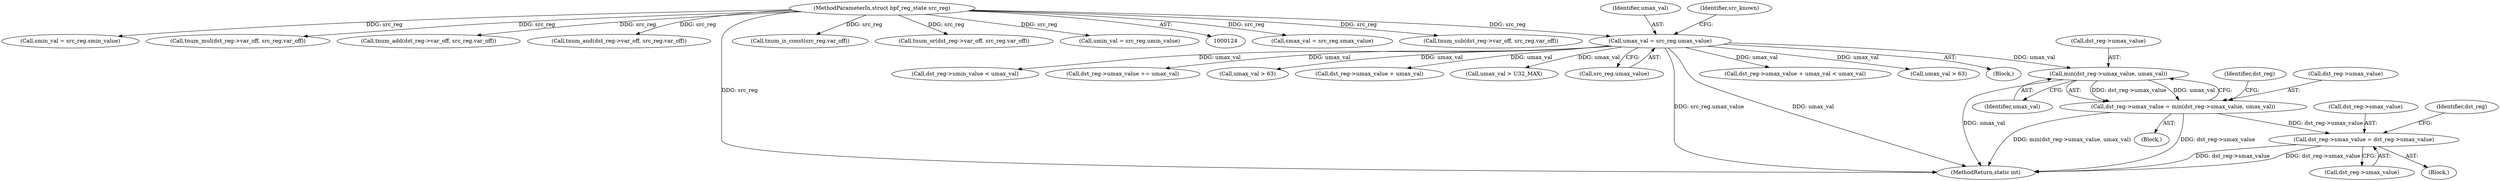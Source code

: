 digraph "0_linux_0c17d1d2c61936401f4702e1846e2c19b200f958@pointer" {
"1000492" [label="(Call,min(dst_reg->umax_value, umax_val))"];
"1000176" [label="(Call,umax_val = src_reg.umax_value)"];
"1000128" [label="(MethodParameterIn,struct bpf_reg_state src_reg)"];
"1000488" [label="(Call,dst_reg->umax_value = min(dst_reg->umax_value, umax_val))"];
"1000527" [label="(Call,dst_reg->smax_value = dst_reg->umax_value)"];
"1000166" [label="(Call,smax_val = src_reg.smax_value)"];
"1000501" [label="(Identifier,dst_reg)"];
"1000129" [label="(Block,)"];
"1000492" [label="(Call,min(dst_reg->umax_value, umax_val))"];
"1000128" [label="(MethodParameterIn,struct bpf_reg_state src_reg)"];
"1000352" [label="(Call,tnum_sub(dst_reg->var_off, src_reg.var_off))"];
"1000528" [label="(Call,dst_reg->smax_value)"];
"1000161" [label="(Call,smin_val = src_reg.smin_value)"];
"1000365" [label="(Call,tnum_mul(dst_reg->var_off, src_reg.var_off))"];
"1000320" [label="(Call,dst_reg->umin_value < umax_val)"];
"1000496" [label="(Identifier,umax_val)"];
"1000176" [label="(Call,umax_val = src_reg.umax_value)"];
"1000177" [label="(Identifier,umax_val)"];
"1000266" [label="(Call,dst_reg->umax_value += umax_val)"];
"1000702" [label="(Call,umax_val > 63)"];
"1000275" [label="(Call,tnum_add(dst_reg->var_off, src_reg.var_off))"];
"1000535" [label="(Identifier,dst_reg)"];
"1000242" [label="(Call,dst_reg->umax_value + umax_val)"];
"1000489" [label="(Call,dst_reg->umax_value)"];
"1000472" [label="(Call,tnum_and(dst_reg->var_off, src_reg.var_off))"];
"1000527" [label="(Call,dst_reg->smax_value = dst_reg->umax_value)"];
"1000390" [label="(Call,umax_val > U32_MAX)"];
"1000519" [label="(Block,)"];
"1000178" [label="(Call,src_reg.umax_value)"];
"1000182" [label="(Identifier,src_known)"];
"1000769" [label="(MethodReturn,static int)"];
"1000195" [label="(Block,)"];
"1000531" [label="(Call,dst_reg->umax_value)"];
"1000241" [label="(Call,dst_reg->umax_value + umax_val < umax_val)"];
"1000183" [label="(Call,tnum_is_const(src_reg.var_off))"];
"1000488" [label="(Call,dst_reg->umax_value = min(dst_reg->umax_value, umax_val))"];
"1000561" [label="(Call,tnum_or(dst_reg->var_off, src_reg.var_off))"];
"1000171" [label="(Call,umin_val = src_reg.umin_value)"];
"1000493" [label="(Call,dst_reg->umax_value)"];
"1000634" [label="(Call,umax_val > 63)"];
"1000492" -> "1000488"  [label="AST: "];
"1000492" -> "1000496"  [label="CFG: "];
"1000493" -> "1000492"  [label="AST: "];
"1000496" -> "1000492"  [label="AST: "];
"1000488" -> "1000492"  [label="CFG: "];
"1000492" -> "1000769"  [label="DDG: umax_val"];
"1000492" -> "1000488"  [label="DDG: dst_reg->umax_value"];
"1000492" -> "1000488"  [label="DDG: umax_val"];
"1000176" -> "1000492"  [label="DDG: umax_val"];
"1000176" -> "1000129"  [label="AST: "];
"1000176" -> "1000178"  [label="CFG: "];
"1000177" -> "1000176"  [label="AST: "];
"1000178" -> "1000176"  [label="AST: "];
"1000182" -> "1000176"  [label="CFG: "];
"1000176" -> "1000769"  [label="DDG: src_reg.umax_value"];
"1000176" -> "1000769"  [label="DDG: umax_val"];
"1000128" -> "1000176"  [label="DDG: src_reg"];
"1000176" -> "1000241"  [label="DDG: umax_val"];
"1000176" -> "1000242"  [label="DDG: umax_val"];
"1000176" -> "1000266"  [label="DDG: umax_val"];
"1000176" -> "1000320"  [label="DDG: umax_val"];
"1000176" -> "1000390"  [label="DDG: umax_val"];
"1000176" -> "1000634"  [label="DDG: umax_val"];
"1000176" -> "1000702"  [label="DDG: umax_val"];
"1000128" -> "1000124"  [label="AST: "];
"1000128" -> "1000769"  [label="DDG: src_reg"];
"1000128" -> "1000161"  [label="DDG: src_reg"];
"1000128" -> "1000166"  [label="DDG: src_reg"];
"1000128" -> "1000171"  [label="DDG: src_reg"];
"1000128" -> "1000183"  [label="DDG: src_reg"];
"1000128" -> "1000275"  [label="DDG: src_reg"];
"1000128" -> "1000352"  [label="DDG: src_reg"];
"1000128" -> "1000365"  [label="DDG: src_reg"];
"1000128" -> "1000472"  [label="DDG: src_reg"];
"1000128" -> "1000561"  [label="DDG: src_reg"];
"1000488" -> "1000195"  [label="AST: "];
"1000489" -> "1000488"  [label="AST: "];
"1000501" -> "1000488"  [label="CFG: "];
"1000488" -> "1000769"  [label="DDG: dst_reg->umax_value"];
"1000488" -> "1000769"  [label="DDG: min(dst_reg->umax_value, umax_val)"];
"1000488" -> "1000527"  [label="DDG: dst_reg->umax_value"];
"1000527" -> "1000519"  [label="AST: "];
"1000527" -> "1000531"  [label="CFG: "];
"1000528" -> "1000527"  [label="AST: "];
"1000531" -> "1000527"  [label="AST: "];
"1000535" -> "1000527"  [label="CFG: "];
"1000527" -> "1000769"  [label="DDG: dst_reg->smax_value"];
"1000527" -> "1000769"  [label="DDG: dst_reg->umax_value"];
}
